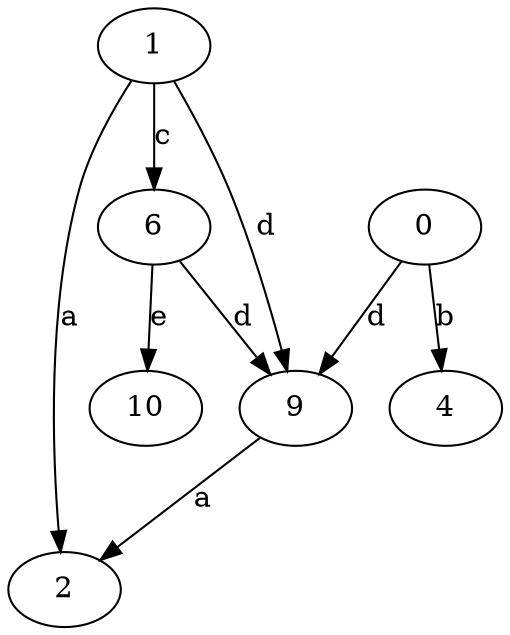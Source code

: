 strict digraph  {
1;
2;
0;
4;
6;
9;
10;
1 -> 2  [label=a];
1 -> 6  [label=c];
1 -> 9  [label=d];
0 -> 4  [label=b];
0 -> 9  [label=d];
6 -> 9  [label=d];
6 -> 10  [label=e];
9 -> 2  [label=a];
}
